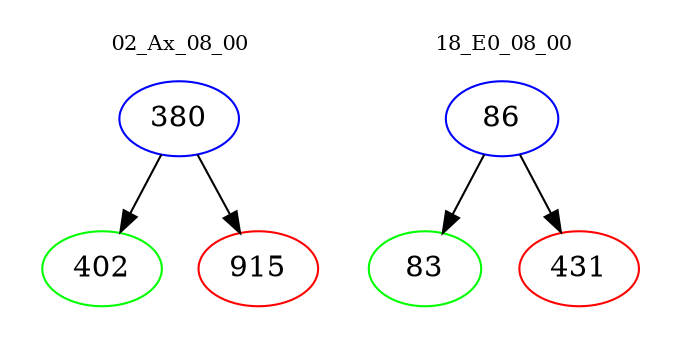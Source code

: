 digraph{
subgraph cluster_0 {
color = white
label = "02_Ax_08_00";
fontsize=10;
T0_380 [label="380", color="blue"]
T0_380 -> T0_402 [color="black"]
T0_402 [label="402", color="green"]
T0_380 -> T0_915 [color="black"]
T0_915 [label="915", color="red"]
}
subgraph cluster_1 {
color = white
label = "18_E0_08_00";
fontsize=10;
T1_86 [label="86", color="blue"]
T1_86 -> T1_83 [color="black"]
T1_83 [label="83", color="green"]
T1_86 -> T1_431 [color="black"]
T1_431 [label="431", color="red"]
}
}
